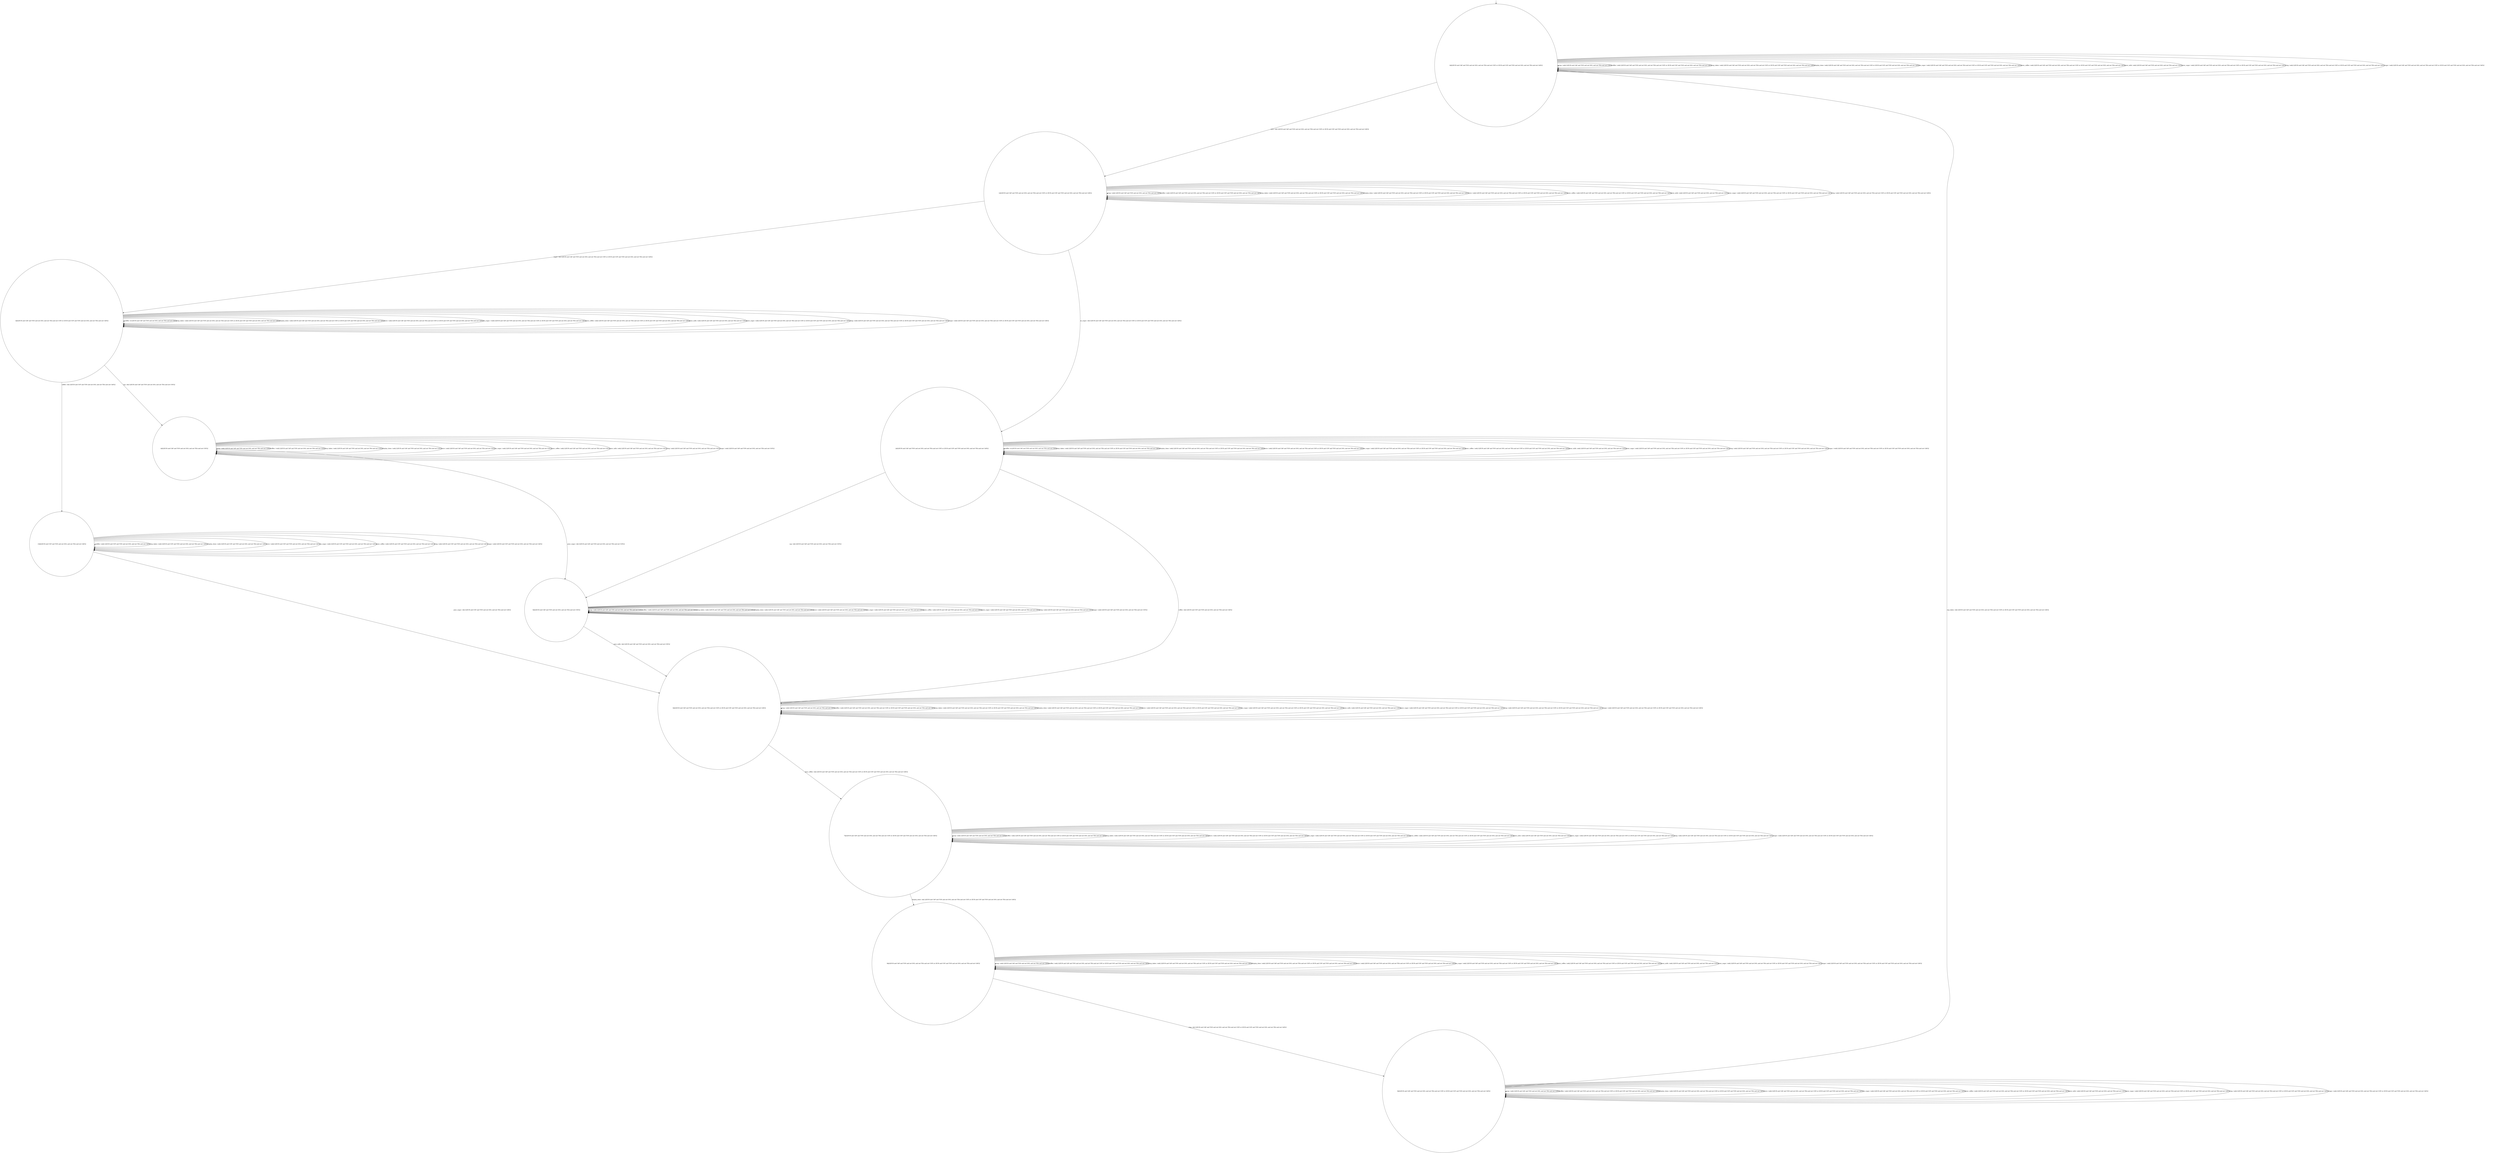 digraph g {
	edge [lblstyle="above, sloped"];
	s0 [shape="circle" label="0@[((EUR and CAP and TON and not DOL and not TEA and not COF) or (EUR and COF and TON and not DOL and not TEA and not CAP))]"];
	s1 [shape="circle" label="1@[((EUR and CAP and TON and not DOL and not TEA and not COF) or (EUR and COF and TON and not DOL and not TEA and not CAP))]"];
	s2 [shape="circle" label="2@[((EUR and CAP and TON and not DOL and not TEA and not COF) or (EUR and COF and TON and not DOL and not TEA and not CAP))]"];
	s3 [shape="circle" label="3@[((EUR and CAP and TON and not DOL and not TEA and not COF) or (EUR and COF and TON and not DOL and not TEA and not CAP))]"];
	s4 [shape="circle" label="4@[((EUR and CAP and TON and not DOL and not TEA and not COF))]"];
	s5 [shape="circle" label="5@[((EUR and CAP and TON and not DOL and not TEA and not COF))]"];
	s6 [shape="circle" label="6@[((EUR and CAP and TON and not DOL and not TEA and not COF) or (EUR and COF and TON and not DOL and not TEA and not CAP))]"];
	s7 [shape="circle" label="7@[((EUR and CAP and TON and not DOL and not TEA and not COF) or (EUR and COF and TON and not DOL and not TEA and not CAP))]"];
	s8 [shape="circle" label="8@[((EUR and CAP and TON and not DOL and not TEA and not COF) or (EUR and COF and TON and not DOL and not TEA and not CAP))]"];
	s9 [shape="circle" label="9@[((EUR and CAP and TON and not DOL and not TEA and not COF) or (EUR and COF and TON and not DOL and not TEA and not CAP))]"];
	s10 [shape="circle" label="10@[((EUR and COF and TON and not DOL and not TEA and not CAP))]"];
	s0 -> s0 [label="cap / nok() [((EUR and CAP and TON and not DOL and not TEA and not COF))]"];
	s0 -> s0 [label="coffee / nok() [((EUR and CAP and TON and not DOL and not TEA and not COF) or (EUR and COF and TON and not DOL and not TEA and not CAP))]"];
	s0 -> s0 [label="cup_taken / nok() [((EUR and CAP and TON and not DOL and not TEA and not COF) or (EUR and COF and TON and not DOL and not TEA and not CAP))]"];
	s0 -> s0 [label="display_done / nok() [((EUR and CAP and TON and not DOL and not TEA and not COF) or (EUR and COF and TON and not DOL and not TEA and not CAP))]"];
	s0 -> s1 [label="euro / ok() [((EUR and CAP and TON and not DOL and not TEA and not COF) or (EUR and COF and TON and not DOL and not TEA and not CAP))]"];
	s0 -> s0 [label="no_sugar / nok() [((EUR and CAP and TON and not DOL and not TEA and not COF) or (EUR and COF and TON and not DOL and not TEA and not CAP))]"];
	s0 -> s0 [label="pour_coffee / nok() [((EUR and CAP and TON and not DOL and not TEA and not COF) or (EUR and COF and TON and not DOL and not TEA and not CAP))]"];
	s0 -> s0 [label="pour_milk / nok() [((EUR and CAP and TON and not DOL and not TEA and not COF))]"];
	s0 -> s0 [label="pour_sugar / nok() [((EUR and CAP and TON and not DOL and not TEA and not COF) or (EUR and COF and TON and not DOL and not TEA and not CAP))]"];
	s0 -> s0 [label="ring / nok() [((EUR and CAP and TON and not DOL and not TEA and not COF) or (EUR and COF and TON and not DOL and not TEA and not CAP))]"];
	s0 -> s0 [label="sugar / nok() [((EUR and CAP and TON and not DOL and not TEA and not COF) or (EUR and COF and TON and not DOL and not TEA and not CAP))]"];
	s1 -> s1 [label="cap / nok() [((EUR and CAP and TON and not DOL and not TEA and not COF))]"];
	s1 -> s1 [label="coffee / nok() [((EUR and CAP and TON and not DOL and not TEA and not COF) or (EUR and COF and TON and not DOL and not TEA and not CAP))]"];
	s1 -> s1 [label="cup_taken / nok() [((EUR and CAP and TON and not DOL and not TEA and not COF) or (EUR and COF and TON and not DOL and not TEA and not CAP))]"];
	s1 -> s1 [label="display_done / nok() [((EUR and CAP and TON and not DOL and not TEA and not COF) or (EUR and COF and TON and not DOL and not TEA and not CAP))]"];
	s1 -> s1 [label="euro / nok() [((EUR and CAP and TON and not DOL and not TEA and not COF) or (EUR and COF and TON and not DOL and not TEA and not CAP))]"];
	s1 -> s2 [label="no_sugar / ok() [((EUR and CAP and TON and not DOL and not TEA and not COF) or (EUR and COF and TON and not DOL and not TEA and not CAP))]"];
	s1 -> s1 [label="pour_coffee / nok() [((EUR and CAP and TON and not DOL and not TEA and not COF) or (EUR and COF and TON and not DOL and not TEA and not CAP))]"];
	s1 -> s1 [label="pour_milk / nok() [((EUR and CAP and TON and not DOL and not TEA and not COF))]"];
	s1 -> s1 [label="pour_sugar / nok() [((EUR and CAP and TON and not DOL and not TEA and not COF) or (EUR and COF and TON and not DOL and not TEA and not CAP))]"];
	s1 -> s1 [label="ring / nok() [((EUR and CAP and TON and not DOL and not TEA and not COF) or (EUR and COF and TON and not DOL and not TEA and not CAP))]"];
	s1 -> s3 [label="sugar / ok() [((EUR and CAP and TON and not DOL and not TEA and not COF) or (EUR and COF and TON and not DOL and not TEA and not CAP))]"];
	s2 -> s5 [label="cap / ok() [((EUR and CAP and TON and not DOL and not TEA and not COF))]"];
	s2 -> s2 [label="coffee / Ω [((EUR and CAP and TON and not DOL and not TEA and not COF))]"];
	s2 -> s6 [label="coffee / ok() [((EUR and COF and TON and not DOL and not TEA and not CAP))]"];
	s2 -> s2 [label="cup_taken / nok() [((EUR and CAP and TON and not DOL and not TEA and not COF) or (EUR and COF and TON and not DOL and not TEA and not CAP))]"];
	s2 -> s2 [label="display_done / nok() [((EUR and CAP and TON and not DOL and not TEA and not COF) or (EUR and COF and TON and not DOL and not TEA and not CAP))]"];
	s2 -> s2 [label="euro / nok() [((EUR and CAP and TON and not DOL and not TEA and not COF) or (EUR and COF and TON and not DOL and not TEA and not CAP))]"];
	s2 -> s2 [label="no_sugar / nok() [((EUR and CAP and TON and not DOL and not TEA and not COF) or (EUR and COF and TON and not DOL and not TEA and not CAP))]"];
	s2 -> s2 [label="pour_coffee / nok() [((EUR and CAP and TON and not DOL and not TEA and not COF) or (EUR and COF and TON and not DOL and not TEA and not CAP))]"];
	s2 -> s2 [label="pour_milk / nok() [((EUR and CAP and TON and not DOL and not TEA and not COF))]"];
	s2 -> s2 [label="pour_sugar / nok() [((EUR and CAP and TON and not DOL and not TEA and not COF) or (EUR and COF and TON and not DOL and not TEA and not CAP))]"];
	s2 -> s2 [label="ring / nok() [((EUR and CAP and TON and not DOL and not TEA and not COF) or (EUR and COF and TON and not DOL and not TEA and not CAP))]"];
	s2 -> s2 [label="sugar / void() [((EUR and CAP and TON and not DOL and not TEA and not COF) or (EUR and COF and TON and not DOL and not TEA and not CAP))]"];
	s3 -> s4 [label="cap / ok() [((EUR and CAP and TON and not DOL and not TEA and not COF))]"];
	s3 -> s10 [label="coffee / ok() [((EUR and COF and TON and not DOL and not TEA and not CAP))]"];
	s3 -> s3 [label="coffee / Ω [((EUR and CAP and TON and not DOL and not TEA and not COF))]"];
	s3 -> s3 [label="cup_taken / nok() [((EUR and CAP and TON and not DOL and not TEA and not COF) or (EUR and COF and TON and not DOL and not TEA and not CAP))]"];
	s3 -> s3 [label="display_done / nok() [((EUR and CAP and TON and not DOL and not TEA and not COF) or (EUR and COF and TON and not DOL and not TEA and not CAP))]"];
	s3 -> s3 [label="euro / nok() [((EUR and CAP and TON and not DOL and not TEA and not COF) or (EUR and COF and TON and not DOL and not TEA and not CAP))]"];
	s3 -> s3 [label="no_sugar / void() [((EUR and CAP and TON and not DOL and not TEA and not COF) or (EUR and COF and TON and not DOL and not TEA and not CAP))]"];
	s3 -> s3 [label="pour_coffee / nok() [((EUR and CAP and TON and not DOL and not TEA and not COF) or (EUR and COF and TON and not DOL and not TEA and not CAP))]"];
	s3 -> s3 [label="pour_milk / nok() [((EUR and CAP and TON and not DOL and not TEA and not COF))]"];
	s3 -> s3 [label="pour_sugar / nok() [((EUR and CAP and TON and not DOL and not TEA and not COF) or (EUR and COF and TON and not DOL and not TEA and not CAP))]"];
	s3 -> s3 [label="ring / nok() [((EUR and CAP and TON and not DOL and not TEA and not COF) or (EUR and COF and TON and not DOL and not TEA and not CAP))]"];
	s3 -> s3 [label="sugar / nok() [((EUR and CAP and TON and not DOL and not TEA and not COF) or (EUR and COF and TON and not DOL and not TEA and not CAP))]"];
	s4 -> s4 [label="cap / nok() [((EUR and CAP and TON and not DOL and not TEA and not COF))]"];
	s4 -> s4 [label="coffee / void() [((EUR and CAP and TON and not DOL and not TEA and not COF))]"];
	s4 -> s4 [label="cup_taken / nok() [((EUR and CAP and TON and not DOL and not TEA and not COF))]"];
	s4 -> s4 [label="display_done / nok() [((EUR and CAP and TON and not DOL and not TEA and not COF))]"];
	s4 -> s4 [label="euro / nok() [((EUR and CAP and TON and not DOL and not TEA and not COF))]"];
	s4 -> s4 [label="no_sugar / nok() [((EUR and CAP and TON and not DOL and not TEA and not COF))]"];
	s4 -> s4 [label="pour_coffee / nok() [((EUR and CAP and TON and not DOL and not TEA and not COF))]"];
	s4 -> s4 [label="pour_milk / nok() [((EUR and CAP and TON and not DOL and not TEA and not COF))]"];
	s4 -> s5 [label="pour_sugar / ok() [((EUR and CAP and TON and not DOL and not TEA and not COF))]"];
	s4 -> s4 [label="ring / nok() [((EUR and CAP and TON and not DOL and not TEA and not COF))]"];
	s4 -> s4 [label="sugar / nok() [((EUR and CAP and TON and not DOL and not TEA and not COF))]"];
	s5 -> s5 [label="cap / nok() [((EUR and CAP and TON and not DOL and not TEA and not COF))]"];
	s5 -> s5 [label="coffee / void() [((EUR and CAP and TON and not DOL and not TEA and not COF))]"];
	s5 -> s5 [label="cup_taken / nok() [((EUR and CAP and TON and not DOL and not TEA and not COF))]"];
	s5 -> s5 [label="display_done / nok() [((EUR and CAP and TON and not DOL and not TEA and not COF))]"];
	s5 -> s5 [label="euro / nok() [((EUR and CAP and TON and not DOL and not TEA and not COF))]"];
	s5 -> s5 [label="no_sugar / nok() [((EUR and CAP and TON and not DOL and not TEA and not COF))]"];
	s5 -> s5 [label="pour_coffee / nok() [((EUR and CAP and TON and not DOL and not TEA and not COF))]"];
	s5 -> s6 [label="pour_milk / ok() [((EUR and CAP and TON and not DOL and not TEA and not COF))]"];
	s5 -> s5 [label="pour_sugar / nok() [((EUR and CAP and TON and not DOL and not TEA and not COF))]"];
	s5 -> s5 [label="ring / nok() [((EUR and CAP and TON and not DOL and not TEA and not COF))]"];
	s5 -> s5 [label="sugar / nok() [((EUR and CAP and TON and not DOL and not TEA and not COF))]"];
	s6 -> s6 [label="cap / nok() [((EUR and CAP and TON and not DOL and not TEA and not COF))]"];
	s6 -> s6 [label="coffee / nok() [((EUR and CAP and TON and not DOL and not TEA and not COF) or (EUR and COF and TON and not DOL and not TEA and not CAP))]"];
	s6 -> s6 [label="cup_taken / nok() [((EUR and CAP and TON and not DOL and not TEA and not COF) or (EUR and COF and TON and not DOL and not TEA and not CAP))]"];
	s6 -> s6 [label="display_done / nok() [((EUR and CAP and TON and not DOL and not TEA and not COF) or (EUR and COF and TON and not DOL and not TEA and not CAP))]"];
	s6 -> s6 [label="euro / nok() [((EUR and CAP and TON and not DOL and not TEA and not COF) or (EUR and COF and TON and not DOL and not TEA and not CAP))]"];
	s6 -> s6 [label="no_sugar / nok() [((EUR and CAP and TON and not DOL and not TEA and not COF) or (EUR and COF and TON and not DOL and not TEA and not CAP))]"];
	s6 -> s7 [label="pour_coffee / ok() [((EUR and CAP and TON and not DOL and not TEA and not COF) or (EUR and COF and TON and not DOL and not TEA and not CAP))]"];
	s6 -> s6 [label="pour_milk / nok() [((EUR and CAP and TON and not DOL and not TEA and not COF))]"];
	s6 -> s6 [label="pour_sugar / nok() [((EUR and CAP and TON and not DOL and not TEA and not COF) or (EUR and COF and TON and not DOL and not TEA and not CAP))]"];
	s6 -> s6 [label="ring / nok() [((EUR and CAP and TON and not DOL and not TEA and not COF) or (EUR and COF and TON and not DOL and not TEA and not CAP))]"];
	s6 -> s6 [label="sugar / nok() [((EUR and CAP and TON and not DOL and not TEA and not COF) or (EUR and COF and TON and not DOL and not TEA and not CAP))]"];
	s7 -> s7 [label="cap / nok() [((EUR and CAP and TON and not DOL and not TEA and not COF))]"];
	s7 -> s7 [label="coffee / nok() [((EUR and CAP and TON and not DOL and not TEA and not COF) or (EUR and COF and TON and not DOL and not TEA and not CAP))]"];
	s7 -> s7 [label="cup_taken / nok() [((EUR and CAP and TON and not DOL and not TEA and not COF) or (EUR and COF and TON and not DOL and not TEA and not CAP))]"];
	s7 -> s8 [label="display_done / ok() [((EUR and CAP and TON and not DOL and not TEA and not COF) or (EUR and COF and TON and not DOL and not TEA and not CAP))]"];
	s7 -> s7 [label="euro / nok() [((EUR and CAP and TON and not DOL and not TEA and not COF) or (EUR and COF and TON and not DOL and not TEA and not CAP))]"];
	s7 -> s7 [label="no_sugar / nok() [((EUR and CAP and TON and not DOL and not TEA and not COF) or (EUR and COF and TON and not DOL and not TEA and not CAP))]"];
	s7 -> s7 [label="pour_coffee / nok() [((EUR and CAP and TON and not DOL and not TEA and not COF) or (EUR and COF and TON and not DOL and not TEA and not CAP))]"];
	s7 -> s7 [label="pour_milk / nok() [((EUR and CAP and TON and not DOL and not TEA and not COF))]"];
	s7 -> s7 [label="pour_sugar / nok() [((EUR and CAP and TON and not DOL and not TEA and not COF) or (EUR and COF and TON and not DOL and not TEA and not CAP))]"];
	s7 -> s7 [label="ring / nok() [((EUR and CAP and TON and not DOL and not TEA and not COF) or (EUR and COF and TON and not DOL and not TEA and not CAP))]"];
	s7 -> s7 [label="sugar / nok() [((EUR and CAP and TON and not DOL and not TEA and not COF) or (EUR and COF and TON and not DOL and not TEA and not CAP))]"];
	s8 -> s8 [label="cap / nok() [((EUR and CAP and TON and not DOL and not TEA and not COF))]"];
	s8 -> s8 [label="coffee / nok() [((EUR and CAP and TON and not DOL and not TEA and not COF) or (EUR and COF and TON and not DOL and not TEA and not CAP))]"];
	s8 -> s8 [label="cup_taken / nok() [((EUR and CAP and TON and not DOL and not TEA and not COF) or (EUR and COF and TON and not DOL and not TEA and not CAP))]"];
	s8 -> s8 [label="display_done / nok() [((EUR and CAP and TON and not DOL and not TEA and not COF) or (EUR and COF and TON and not DOL and not TEA and not CAP))]"];
	s8 -> s8 [label="euro / nok() [((EUR and CAP and TON and not DOL and not TEA and not COF) or (EUR and COF and TON and not DOL and not TEA and not CAP))]"];
	s8 -> s8 [label="no_sugar / nok() [((EUR and CAP and TON and not DOL and not TEA and not COF) or (EUR and COF and TON and not DOL and not TEA and not CAP))]"];
	s8 -> s8 [label="pour_coffee / nok() [((EUR and CAP and TON and not DOL and not TEA and not COF) or (EUR and COF and TON and not DOL and not TEA and not CAP))]"];
	s8 -> s8 [label="pour_milk / nok() [((EUR and CAP and TON and not DOL and not TEA and not COF))]"];
	s8 -> s8 [label="pour_sugar / nok() [((EUR and CAP and TON and not DOL and not TEA and not COF) or (EUR and COF and TON and not DOL and not TEA and not CAP))]"];
	s8 -> s9 [label="ring / ok() [((EUR and CAP and TON and not DOL and not TEA and not COF) or (EUR and COF and TON and not DOL and not TEA and not CAP))]"];
	s8 -> s8 [label="sugar / nok() [((EUR and CAP and TON and not DOL and not TEA and not COF) or (EUR and COF and TON and not DOL and not TEA and not CAP))]"];
	s9 -> s9 [label="cap / nok() [((EUR and CAP and TON and not DOL and not TEA and not COF))]"];
	s9 -> s9 [label="coffee / nok() [((EUR and CAP and TON and not DOL and not TEA and not COF) or (EUR and COF and TON and not DOL and not TEA and not CAP))]"];
	s9 -> s0 [label="cup_taken / ok() [((EUR and CAP and TON and not DOL and not TEA and not COF) or (EUR and COF and TON and not DOL and not TEA and not CAP))]"];
	s9 -> s9 [label="display_done / nok() [((EUR and CAP and TON and not DOL and not TEA and not COF) or (EUR and COF and TON and not DOL and not TEA and not CAP))]"];
	s9 -> s9 [label="euro / nok() [((EUR and CAP and TON and not DOL and not TEA and not COF) or (EUR and COF and TON and not DOL and not TEA and not CAP))]"];
	s9 -> s9 [label="no_sugar / nok() [((EUR and CAP and TON and not DOL and not TEA and not COF) or (EUR and COF and TON and not DOL and not TEA and not CAP))]"];
	s9 -> s9 [label="pour_coffee / nok() [((EUR and CAP and TON and not DOL and not TEA and not COF) or (EUR and COF and TON and not DOL and not TEA and not CAP))]"];
	s9 -> s9 [label="pour_milk / nok() [((EUR and CAP and TON and not DOL and not TEA and not COF))]"];
	s9 -> s9 [label="pour_sugar / nok() [((EUR and CAP and TON and not DOL and not TEA and not COF) or (EUR and COF and TON and not DOL and not TEA and not CAP))]"];
	s9 -> s9 [label="ring / nok() [((EUR and CAP and TON and not DOL and not TEA and not COF) or (EUR and COF and TON and not DOL and not TEA and not CAP))]"];
	s9 -> s9 [label="sugar / nok() [((EUR and CAP and TON and not DOL and not TEA and not COF) or (EUR and COF and TON and not DOL and not TEA and not CAP))]"];
	s10 -> s10 [label="coffee / nok() [((EUR and COF and TON and not DOL and not TEA and not CAP))]"];
	s10 -> s10 [label="cup_taken / nok() [((EUR and COF and TON and not DOL and not TEA and not CAP))]"];
	s10 -> s10 [label="display_done / nok() [((EUR and COF and TON and not DOL and not TEA and not CAP))]"];
	s10 -> s10 [label="euro / nok() [((EUR and COF and TON and not DOL and not TEA and not CAP))]"];
	s10 -> s10 [label="no_sugar / nok() [((EUR and COF and TON and not DOL and not TEA and not CAP))]"];
	s10 -> s10 [label="pour_coffee / nok() [((EUR and COF and TON and not DOL and not TEA and not CAP))]"];
	s10 -> s6 [label="pour_sugar / ok() [((EUR and COF and TON and not DOL and not TEA and not CAP))]"];
	s10 -> s10 [label="ring / nok() [((EUR and COF and TON and not DOL and not TEA and not CAP))]"];
	s10 -> s10 [label="sugar / nok() [((EUR and COF and TON and not DOL and not TEA and not CAP))]"];
	__start0 [label="" shape="none" width="0" height="0"];
	__start0 -> s0;
}